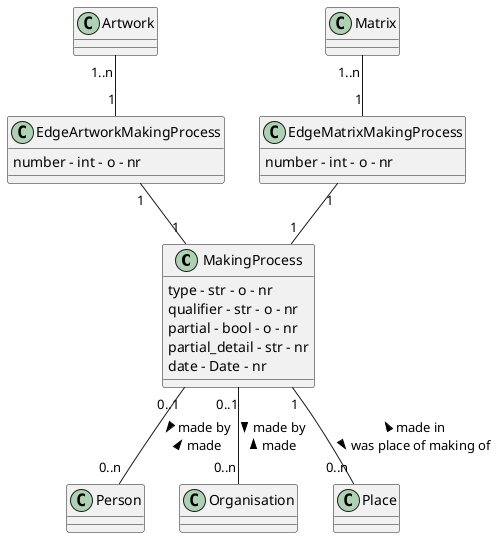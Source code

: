 @startuml
class MakingProcess
MakingProcess : type - str - o - nr
MakingProcess : qualifier - str - o - nr
MakingProcess : partial - bool - o - nr
MakingProcess : partial_detail - str - nr
MakingProcess : date - Date - nr

class Person

class Organisation

class Place

class Artwork

class Matrix

class EdgeArtworkMakingProcess
EdgeArtworkMakingProcess : number - int - o - nr

class EdgeMatrixMakingProcess
EdgeMatrixMakingProcess : number - int - o - nr


Matrix "1..n" -- "1" EdgeMatrixMakingProcess
EdgeMatrixMakingProcess "1" -- "1" MakingProcess

Artwork "1..n" -- "1" EdgeArtworkMakingProcess
EdgeArtworkMakingProcess "1" -- "1" MakingProcess

MakingProcess "0..1" -- "0..n" Person : > made by \n  made <

MakingProcess "0..1" -- "0..n" Organisation : > made by \n  made <

MakingProcess "1" -- "0..n" Place  : < made in \n was place of making of >

@enduml

